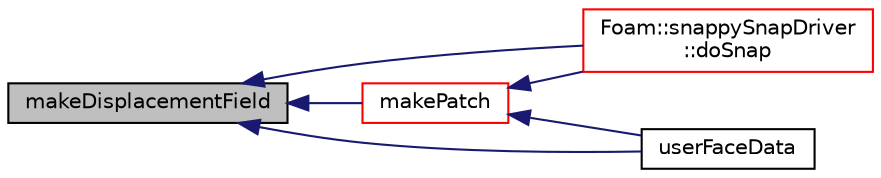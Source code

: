 digraph "makeDisplacementField"
{
  bgcolor="transparent";
  edge [fontname="Helvetica",fontsize="10",labelfontname="Helvetica",labelfontsize="10"];
  node [fontname="Helvetica",fontsize="10",shape=record];
  rankdir="LR";
  Node1 [label="makeDisplacementField",height=0.2,width=0.4,color="black", fillcolor="grey75", style="filled", fontcolor="black"];
  Node1 -> Node2 [dir="back",color="midnightblue",fontsize="10",style="solid",fontname="Helvetica"];
  Node2 [label="Foam::snappySnapDriver\l::doSnap",height=0.2,width=0.4,color="red",URL="$a02437.html#adf0870a8be4483ecdb73b26b20d027ee"];
  Node1 -> Node3 [dir="back",color="midnightblue",fontsize="10",style="solid",fontname="Helvetica"];
  Node3 [label="makePatch",height=0.2,width=0.4,color="red",URL="$a01504.html#aca2e02beb44887a5eede2d5061d6eb54",tooltip="Create patch from set of patches. "];
  Node3 -> Node2 [dir="back",color="midnightblue",fontsize="10",style="solid",fontname="Helvetica"];
  Node3 -> Node4 [dir="back",color="midnightblue",fontsize="10",style="solid",fontname="Helvetica"];
  Node4 [label="userFaceData",height=0.2,width=0.4,color="black",URL="$a01504.html#a2cb6efa4184bedfbed60b069881c26a3"];
  Node1 -> Node4 [dir="back",color="midnightblue",fontsize="10",style="solid",fontname="Helvetica"];
}
